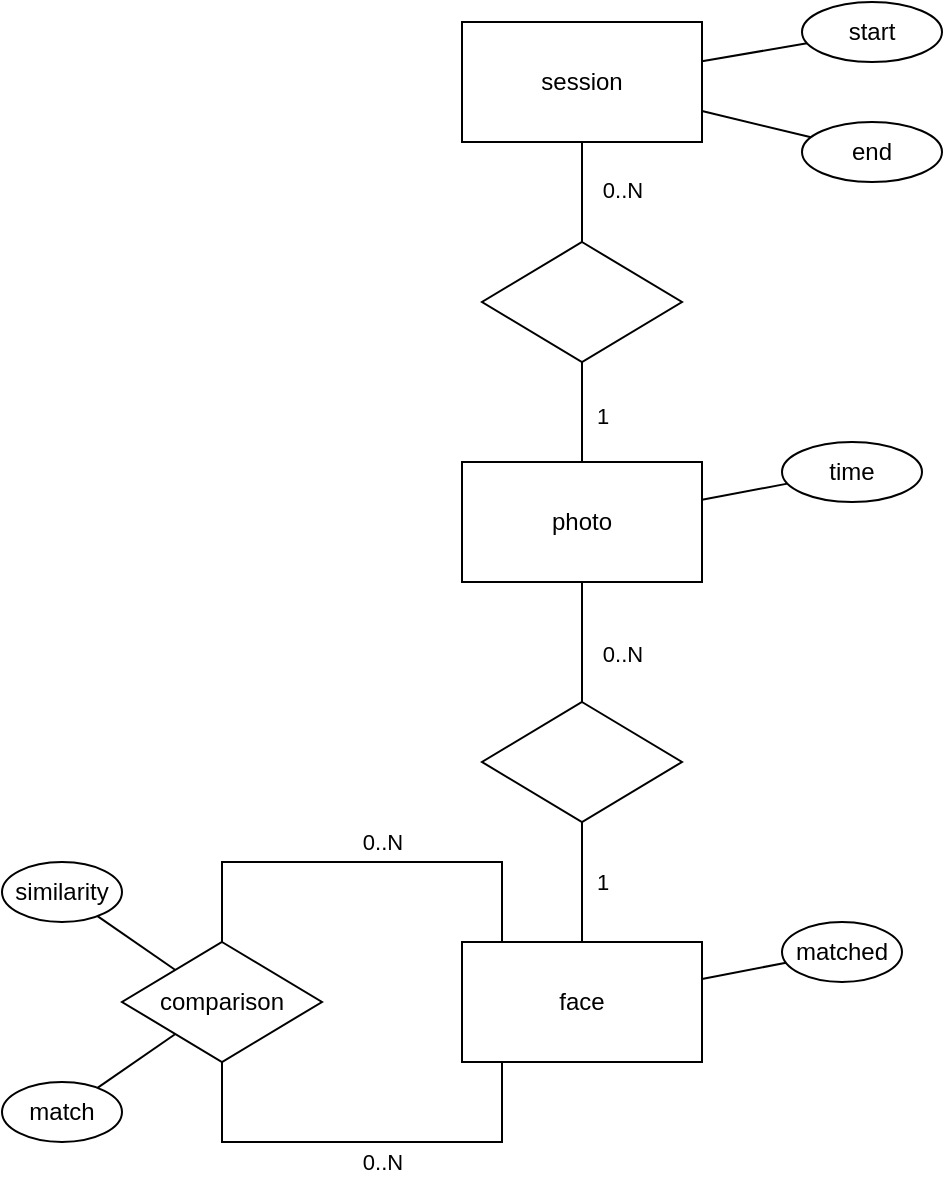 <mxfile version="13.2.4" type="device"><diagram id="SCeUgS9o4tvN-hN9DZpV" name="Page-1"><mxGraphModel dx="1787" dy="1320" grid="1" gridSize="10" guides="1" tooltips="1" connect="1" arrows="1" fold="1" page="1" pageScale="1" pageWidth="1169" pageHeight="827" math="0" shadow="0"><root><mxCell id="0"/><mxCell id="1" parent="0"/><mxCell id="A7ZCUgBucDegHsDp1CcX-1" style="edgeStyle=none;rounded=0;orthogonalLoop=1;jettySize=auto;html=1;endArrow=none;endFill=0;" edge="1" parent="1" source="A7ZCUgBucDegHsDp1CcX-3" target="A7ZCUgBucDegHsDp1CcX-27"><mxGeometry relative="1" as="geometry"><mxPoint x="830" y="150" as="targetPoint"/></mxGeometry></mxCell><mxCell id="A7ZCUgBucDegHsDp1CcX-2" style="edgeStyle=none;rounded=0;orthogonalLoop=1;jettySize=auto;html=1;endArrow=none;endFill=0;" edge="1" parent="1" source="A7ZCUgBucDegHsDp1CcX-3" target="A7ZCUgBucDegHsDp1CcX-28"><mxGeometry relative="1" as="geometry"/></mxCell><mxCell id="A7ZCUgBucDegHsDp1CcX-3" value="session" style="rounded=0;whiteSpace=wrap;html=1;" vertex="1" parent="1"><mxGeometry x="580" y="120" width="120" height="60" as="geometry"/></mxCell><mxCell id="A7ZCUgBucDegHsDp1CcX-4" value="" style="edgeStyle=orthogonalEdgeStyle;rounded=0;orthogonalLoop=1;jettySize=auto;html=1;endArrow=none;endFill=0;" edge="1" parent="1" source="A7ZCUgBucDegHsDp1CcX-6" target="A7ZCUgBucDegHsDp1CcX-20"><mxGeometry relative="1" as="geometry"><mxPoint x="640" y="260" as="targetPoint"/></mxGeometry></mxCell><mxCell id="A7ZCUgBucDegHsDp1CcX-5" value="1" style="edgeLabel;html=1;align=center;verticalAlign=middle;resizable=0;points=[];" vertex="1" connectable="0" parent="A7ZCUgBucDegHsDp1CcX-4"><mxGeometry x="0.34" relative="1" as="geometry"><mxPoint x="10" y="10.4" as="offset"/></mxGeometry></mxCell><mxCell id="A7ZCUgBucDegHsDp1CcX-6" value="photo" style="rounded=0;whiteSpace=wrap;html=1;" vertex="1" parent="1"><mxGeometry x="580" y="340" width="120" height="60" as="geometry"/></mxCell><mxCell id="A7ZCUgBucDegHsDp1CcX-7" style="rounded=0;orthogonalLoop=1;jettySize=auto;html=1;endArrow=none;endFill=0;" edge="1" parent="1" source="A7ZCUgBucDegHsDp1CcX-8" target="A7ZCUgBucDegHsDp1CcX-6"><mxGeometry relative="1" as="geometry"/></mxCell><mxCell id="A7ZCUgBucDegHsDp1CcX-8" value="time" style="ellipse;whiteSpace=wrap;html=1;" vertex="1" parent="1"><mxGeometry x="740" y="330" width="70" height="30" as="geometry"/></mxCell><mxCell id="A7ZCUgBucDegHsDp1CcX-9" style="rounded=0;orthogonalLoop=1;jettySize=auto;html=1;endArrow=none;endFill=0;" edge="1" parent="1" source="A7ZCUgBucDegHsDp1CcX-12" target="A7ZCUgBucDegHsDp1CcX-21"><mxGeometry relative="1" as="geometry"><mxPoint x="800" y="610" as="targetPoint"/></mxGeometry></mxCell><mxCell id="A7ZCUgBucDegHsDp1CcX-10" style="edgeStyle=orthogonalEdgeStyle;rounded=0;orthogonalLoop=1;jettySize=auto;html=1;endArrow=none;endFill=0;" edge="1" parent="1" source="A7ZCUgBucDegHsDp1CcX-12" target="A7ZCUgBucDegHsDp1CcX-24"><mxGeometry relative="1" as="geometry"><Array as="points"><mxPoint x="600" y="680"/><mxPoint x="460" y="680"/></Array></mxGeometry></mxCell><mxCell id="A7ZCUgBucDegHsDp1CcX-11" value="0..N" style="edgeLabel;html=1;align=center;verticalAlign=middle;resizable=0;points=[];" vertex="1" connectable="0" parent="A7ZCUgBucDegHsDp1CcX-10"><mxGeometry x="-0.273" y="1" relative="1" as="geometry"><mxPoint x="-20.07" y="8.97" as="offset"/></mxGeometry></mxCell><mxCell id="A7ZCUgBucDegHsDp1CcX-12" value="face" style="rounded=0;whiteSpace=wrap;html=1;" vertex="1" parent="1"><mxGeometry x="580" y="580" width="120" height="60" as="geometry"/></mxCell><mxCell id="A7ZCUgBucDegHsDp1CcX-13" style="edgeStyle=orthogonalEdgeStyle;rounded=0;orthogonalLoop=1;jettySize=auto;html=1;endArrow=none;endFill=0;" edge="1" parent="1" source="A7ZCUgBucDegHsDp1CcX-17" target="A7ZCUgBucDegHsDp1CcX-6"><mxGeometry relative="1" as="geometry"/></mxCell><mxCell id="A7ZCUgBucDegHsDp1CcX-14" value="0..N" style="edgeLabel;html=1;align=center;verticalAlign=middle;resizable=0;points=[];" vertex="1" connectable="0" parent="A7ZCUgBucDegHsDp1CcX-13"><mxGeometry x="-0.182" relative="1" as="geometry"><mxPoint x="20" as="offset"/></mxGeometry></mxCell><mxCell id="A7ZCUgBucDegHsDp1CcX-15" style="edgeStyle=orthogonalEdgeStyle;rounded=0;orthogonalLoop=1;jettySize=auto;html=1;endArrow=none;endFill=0;" edge="1" parent="1" source="A7ZCUgBucDegHsDp1CcX-17" target="A7ZCUgBucDegHsDp1CcX-12"><mxGeometry relative="1" as="geometry"/></mxCell><mxCell id="A7ZCUgBucDegHsDp1CcX-16" value="1" style="edgeLabel;html=1;align=center;verticalAlign=middle;resizable=0;points=[];" vertex="1" connectable="0" parent="A7ZCUgBucDegHsDp1CcX-15"><mxGeometry x="0.278" relative="1" as="geometry"><mxPoint x="10" y="-8.57" as="offset"/></mxGeometry></mxCell><mxCell id="A7ZCUgBucDegHsDp1CcX-17" value="" style="rhombus;whiteSpace=wrap;html=1;" vertex="1" parent="1"><mxGeometry x="590" y="460" width="100" height="60" as="geometry"/></mxCell><mxCell id="A7ZCUgBucDegHsDp1CcX-18" style="edgeStyle=orthogonalEdgeStyle;rounded=0;orthogonalLoop=1;jettySize=auto;html=1;endArrow=none;endFill=0;" edge="1" parent="1" source="A7ZCUgBucDegHsDp1CcX-20" target="A7ZCUgBucDegHsDp1CcX-3"><mxGeometry relative="1" as="geometry"/></mxCell><mxCell id="A7ZCUgBucDegHsDp1CcX-19" value="0..N" style="edgeLabel;html=1;align=center;verticalAlign=middle;resizable=0;points=[];" vertex="1" connectable="0" parent="A7ZCUgBucDegHsDp1CcX-18"><mxGeometry x="0.295" relative="1" as="geometry"><mxPoint x="20" y="5.81" as="offset"/></mxGeometry></mxCell><mxCell id="A7ZCUgBucDegHsDp1CcX-20" value="" style="rhombus;whiteSpace=wrap;html=1;" vertex="1" parent="1"><mxGeometry x="590" y="230" width="100" height="60" as="geometry"/></mxCell><mxCell id="A7ZCUgBucDegHsDp1CcX-21" value="matched" style="ellipse;whiteSpace=wrap;html=1;" vertex="1" parent="1"><mxGeometry x="740" y="570" width="60" height="30" as="geometry"/></mxCell><mxCell id="A7ZCUgBucDegHsDp1CcX-22" style="edgeStyle=orthogonalEdgeStyle;rounded=0;orthogonalLoop=1;jettySize=auto;html=1;endArrow=none;endFill=0;" edge="1" parent="1" source="A7ZCUgBucDegHsDp1CcX-24" target="A7ZCUgBucDegHsDp1CcX-12"><mxGeometry relative="1" as="geometry"><Array as="points"><mxPoint x="460" y="540"/><mxPoint x="600" y="540"/></Array></mxGeometry></mxCell><mxCell id="A7ZCUgBucDegHsDp1CcX-23" value="0..N" style="edgeLabel;html=1;align=center;verticalAlign=middle;resizable=0;points=[];" vertex="1" connectable="0" parent="A7ZCUgBucDegHsDp1CcX-22"><mxGeometry x="0.241" relative="1" as="geometry"><mxPoint x="-16.6" y="-10.03" as="offset"/></mxGeometry></mxCell><mxCell id="A7ZCUgBucDegHsDp1CcX-24" value="comparison" style="rhombus;whiteSpace=wrap;html=1;" vertex="1" parent="1"><mxGeometry x="410" y="580" width="100" height="60" as="geometry"/></mxCell><mxCell id="A7ZCUgBucDegHsDp1CcX-25" style="rounded=0;orthogonalLoop=1;jettySize=auto;html=1;endArrow=none;endFill=0;" edge="1" parent="1" source="A7ZCUgBucDegHsDp1CcX-26" target="A7ZCUgBucDegHsDp1CcX-24"><mxGeometry relative="1" as="geometry"/></mxCell><mxCell id="A7ZCUgBucDegHsDp1CcX-26" value="similarity" style="ellipse;whiteSpace=wrap;html=1;" vertex="1" parent="1"><mxGeometry x="350" y="540" width="60" height="30" as="geometry"/></mxCell><mxCell id="A7ZCUgBucDegHsDp1CcX-27" value="start" style="ellipse;whiteSpace=wrap;html=1;" vertex="1" parent="1"><mxGeometry x="750" y="110" width="70" height="30" as="geometry"/></mxCell><mxCell id="A7ZCUgBucDegHsDp1CcX-28" value="end" style="ellipse;whiteSpace=wrap;html=1;" vertex="1" parent="1"><mxGeometry x="750" y="170" width="70" height="30" as="geometry"/></mxCell><mxCell id="A7ZCUgBucDegHsDp1CcX-29" style="edgeStyle=none;rounded=0;orthogonalLoop=1;jettySize=auto;html=1;endArrow=none;endFill=0;" edge="1" parent="1" source="A7ZCUgBucDegHsDp1CcX-30" target="A7ZCUgBucDegHsDp1CcX-24"><mxGeometry relative="1" as="geometry"/></mxCell><mxCell id="A7ZCUgBucDegHsDp1CcX-30" value="match" style="ellipse;whiteSpace=wrap;html=1;" vertex="1" parent="1"><mxGeometry x="350" y="650" width="60" height="30" as="geometry"/></mxCell></root></mxGraphModel></diagram></mxfile>